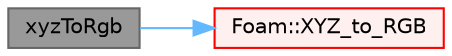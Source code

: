 digraph "xyzToRgb"
{
 // LATEX_PDF_SIZE
  bgcolor="transparent";
  edge [fontname=Helvetica,fontsize=10,labelfontname=Helvetica,labelfontsize=10];
  node [fontname=Helvetica,fontsize=10,shape=box,height=0.2,width=0.4];
  rankdir="LR";
  Node1 [id="Node000001",label="xyzToRgb",height=0.2,width=0.4,color="gray40", fillcolor="grey60", style="filled", fontcolor="black",tooltip=" "];
  Node1 -> Node2 [id="edge1_Node000001_Node000002",color="steelblue1",style="solid",tooltip=" "];
  Node2 [id="Node000002",label="Foam::XYZ_to_RGB",height=0.2,width=0.4,color="red", fillcolor="#FFF0F0", style="filled",URL="$namespaceFoam.html#a9d2c2439036756ce87fa7c51dcf054c3",tooltip=" "];
}
